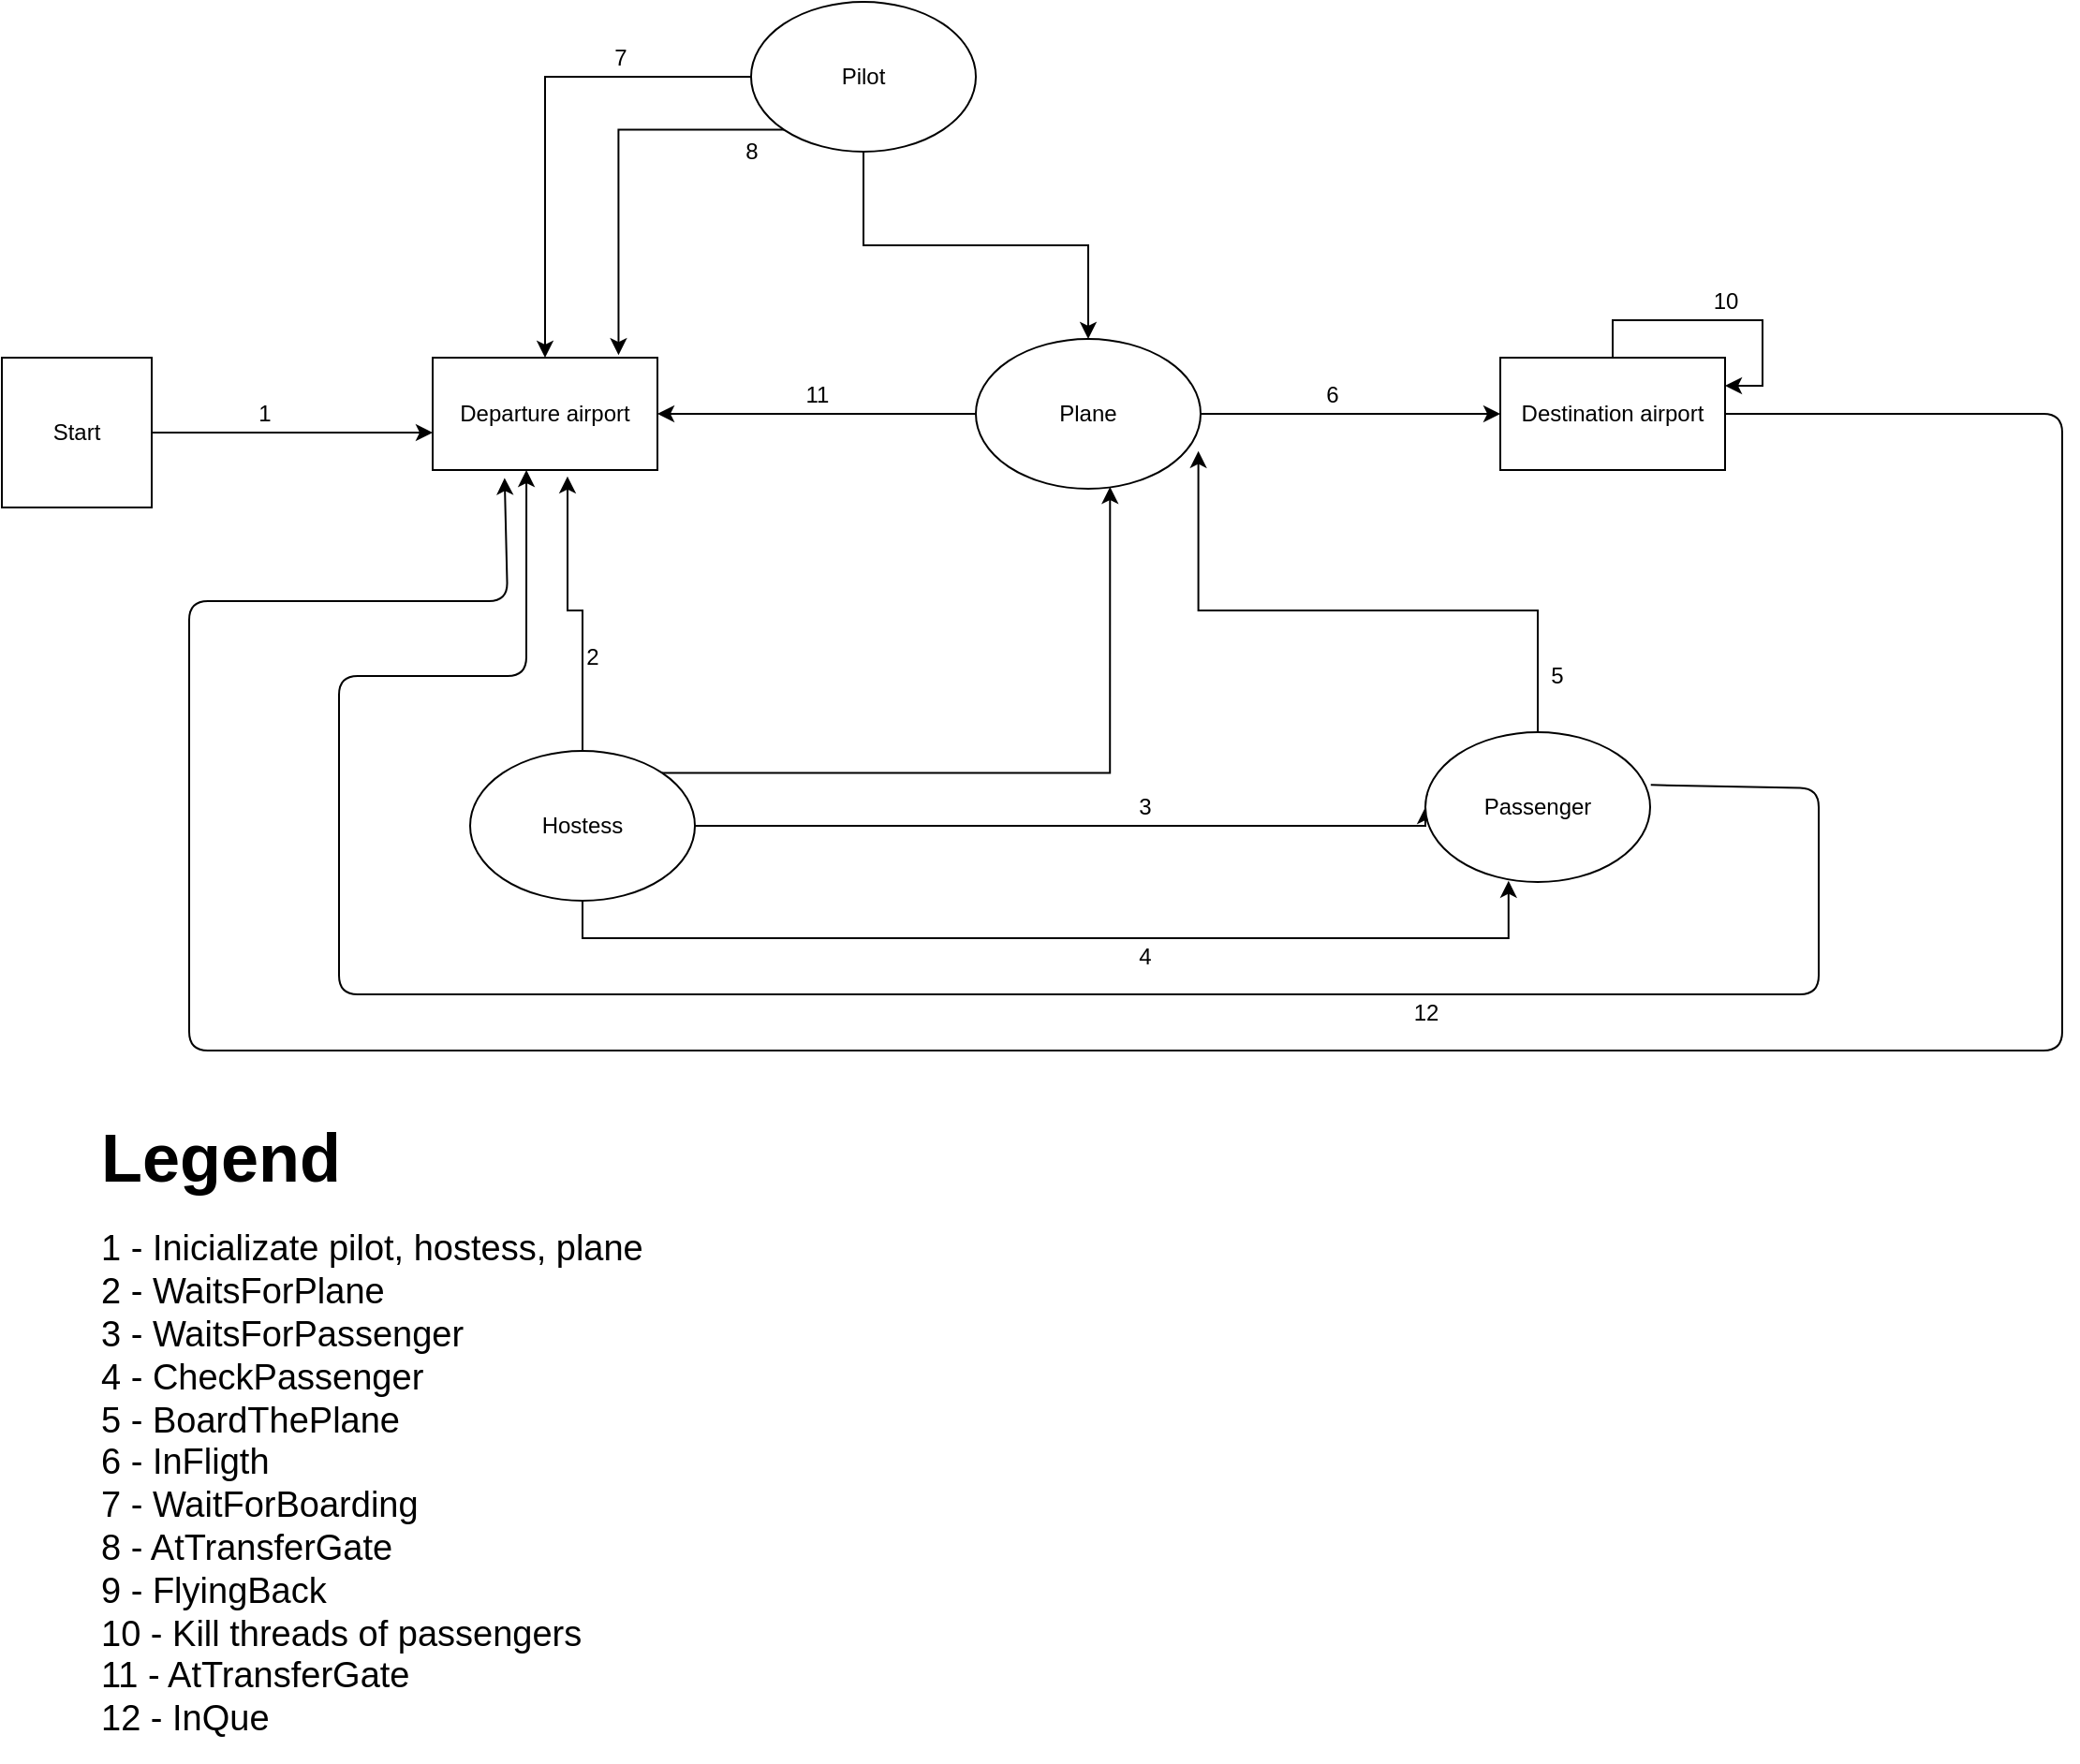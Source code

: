 <mxfile version="14.5.3" type="device"><diagram id="dO576nckKvQxUZjt-Aui" name="Page-1"><mxGraphModel dx="1038" dy="580" grid="1" gridSize="10" guides="1" tooltips="1" connect="1" arrows="1" fold="1" page="1" pageScale="1" pageWidth="850" pageHeight="1100" math="0" shadow="0"><root><mxCell id="0"/><mxCell id="1" parent="0"/><mxCell id="CtCaL9UsbF7_d5-naixD-13" style="edgeStyle=orthogonalEdgeStyle;rounded=0;orthogonalLoop=1;jettySize=auto;html=1;exitX=0.5;exitY=1;exitDx=0;exitDy=0;" edge="1" parent="1" source="CtCaL9UsbF7_d5-naixD-1" target="CtCaL9UsbF7_d5-naixD-12"><mxGeometry relative="1" as="geometry"/></mxCell><mxCell id="CtCaL9UsbF7_d5-naixD-32" style="edgeStyle=orthogonalEdgeStyle;rounded=0;orthogonalLoop=1;jettySize=auto;html=1;exitX=0;exitY=0.5;exitDx=0;exitDy=0;" edge="1" parent="1" source="CtCaL9UsbF7_d5-naixD-1" target="CtCaL9UsbF7_d5-naixD-4"><mxGeometry relative="1" as="geometry"/></mxCell><mxCell id="CtCaL9UsbF7_d5-naixD-33" style="edgeStyle=orthogonalEdgeStyle;rounded=0;orthogonalLoop=1;jettySize=auto;html=1;exitX=0;exitY=1;exitDx=0;exitDy=0;entryX=0.827;entryY=-0.023;entryDx=0;entryDy=0;entryPerimeter=0;" edge="1" parent="1" source="CtCaL9UsbF7_d5-naixD-1" target="CtCaL9UsbF7_d5-naixD-4"><mxGeometry relative="1" as="geometry"/></mxCell><mxCell id="CtCaL9UsbF7_d5-naixD-1" value="Pilot" style="ellipse;whiteSpace=wrap;html=1;" vertex="1" parent="1"><mxGeometry x="500" y="40" width="120" height="80" as="geometry"/></mxCell><mxCell id="CtCaL9UsbF7_d5-naixD-17" style="edgeStyle=orthogonalEdgeStyle;rounded=0;orthogonalLoop=1;jettySize=auto;html=1;exitX=0.5;exitY=0;exitDx=0;exitDy=0;entryX=0.6;entryY=1.057;entryDx=0;entryDy=0;entryPerimeter=0;" edge="1" parent="1" source="CtCaL9UsbF7_d5-naixD-2" target="CtCaL9UsbF7_d5-naixD-4"><mxGeometry relative="1" as="geometry"/></mxCell><mxCell id="CtCaL9UsbF7_d5-naixD-18" style="edgeStyle=orthogonalEdgeStyle;rounded=0;orthogonalLoop=1;jettySize=auto;html=1;exitX=1;exitY=0;exitDx=0;exitDy=0;entryX=0.597;entryY=0.988;entryDx=0;entryDy=0;entryPerimeter=0;" edge="1" parent="1" source="CtCaL9UsbF7_d5-naixD-2" target="CtCaL9UsbF7_d5-naixD-12"><mxGeometry relative="1" as="geometry"/></mxCell><mxCell id="CtCaL9UsbF7_d5-naixD-19" style="edgeStyle=orthogonalEdgeStyle;rounded=0;orthogonalLoop=1;jettySize=auto;html=1;exitX=1;exitY=0.5;exitDx=0;exitDy=0;entryX=0;entryY=0.5;entryDx=0;entryDy=0;" edge="1" parent="1" source="CtCaL9UsbF7_d5-naixD-2" target="CtCaL9UsbF7_d5-naixD-3"><mxGeometry relative="1" as="geometry"><Array as="points"><mxPoint x="860" y="480"/></Array></mxGeometry></mxCell><mxCell id="CtCaL9UsbF7_d5-naixD-29" style="edgeStyle=orthogonalEdgeStyle;rounded=0;orthogonalLoop=1;jettySize=auto;html=1;exitX=0.5;exitY=1;exitDx=0;exitDy=0;entryX=0.37;entryY=0.992;entryDx=0;entryDy=0;entryPerimeter=0;" edge="1" parent="1" source="CtCaL9UsbF7_d5-naixD-2" target="CtCaL9UsbF7_d5-naixD-3"><mxGeometry relative="1" as="geometry"/></mxCell><mxCell id="CtCaL9UsbF7_d5-naixD-2" value="Hostess" style="ellipse;whiteSpace=wrap;html=1;" vertex="1" parent="1"><mxGeometry x="350" y="440" width="120" height="80" as="geometry"/></mxCell><mxCell id="CtCaL9UsbF7_d5-naixD-20" style="edgeStyle=orthogonalEdgeStyle;rounded=0;orthogonalLoop=1;jettySize=auto;html=1;exitX=0.5;exitY=0;exitDx=0;exitDy=0;entryX=0.99;entryY=0.748;entryDx=0;entryDy=0;entryPerimeter=0;" edge="1" parent="1" source="CtCaL9UsbF7_d5-naixD-3" target="CtCaL9UsbF7_d5-naixD-12"><mxGeometry relative="1" as="geometry"/></mxCell><mxCell id="CtCaL9UsbF7_d5-naixD-3" value="Passenger" style="ellipse;whiteSpace=wrap;html=1;" vertex="1" parent="1"><mxGeometry x="860" y="430" width="120" height="80" as="geometry"/></mxCell><mxCell id="CtCaL9UsbF7_d5-naixD-4" value="Departure airport" style="rounded=0;whiteSpace=wrap;html=1;" vertex="1" parent="1"><mxGeometry x="330" y="230" width="120" height="60" as="geometry"/></mxCell><mxCell id="CtCaL9UsbF7_d5-naixD-5" value="Destination airport" style="rounded=0;whiteSpace=wrap;html=1;" vertex="1" parent="1"><mxGeometry x="900" y="230" width="120" height="60" as="geometry"/></mxCell><mxCell id="CtCaL9UsbF7_d5-naixD-6" value="Start&lt;br&gt;" style="whiteSpace=wrap;html=1;aspect=fixed;" vertex="1" parent="1"><mxGeometry x="100" y="230" width="80" height="80" as="geometry"/></mxCell><mxCell id="CtCaL9UsbF7_d5-naixD-14" style="edgeStyle=orthogonalEdgeStyle;rounded=0;orthogonalLoop=1;jettySize=auto;html=1;exitX=0;exitY=0.5;exitDx=0;exitDy=0;entryX=1;entryY=0.5;entryDx=0;entryDy=0;" edge="1" parent="1" source="CtCaL9UsbF7_d5-naixD-12" target="CtCaL9UsbF7_d5-naixD-4"><mxGeometry relative="1" as="geometry"/></mxCell><mxCell id="CtCaL9UsbF7_d5-naixD-16" style="edgeStyle=orthogonalEdgeStyle;rounded=0;orthogonalLoop=1;jettySize=auto;html=1;exitX=1;exitY=0.5;exitDx=0;exitDy=0;entryX=0;entryY=0.5;entryDx=0;entryDy=0;" edge="1" parent="1" source="CtCaL9UsbF7_d5-naixD-12" target="CtCaL9UsbF7_d5-naixD-5"><mxGeometry relative="1" as="geometry"/></mxCell><mxCell id="CtCaL9UsbF7_d5-naixD-12" value="Plane" style="ellipse;whiteSpace=wrap;html=1;" vertex="1" parent="1"><mxGeometry x="620" y="220" width="120" height="80" as="geometry"/></mxCell><mxCell id="CtCaL9UsbF7_d5-naixD-23" value="1" style="text;html=1;align=center;verticalAlign=middle;resizable=0;points=[];autosize=1;" vertex="1" parent="1"><mxGeometry x="230" y="250" width="20" height="20" as="geometry"/></mxCell><mxCell id="CtCaL9UsbF7_d5-naixD-25" value="2" style="text;html=1;align=center;verticalAlign=middle;resizable=0;points=[];autosize=1;" vertex="1" parent="1"><mxGeometry x="405" y="380" width="20" height="20" as="geometry"/></mxCell><mxCell id="CtCaL9UsbF7_d5-naixD-26" value="&lt;h1&gt;&lt;font style=&quot;font-size: 36px&quot;&gt;Legend&lt;/font&gt;&lt;/h1&gt;&lt;div&gt;&lt;font style=&quot;font-size: 19px&quot;&gt;1 - Inicializate pilot, hostess, plane&lt;/font&gt;&lt;/div&gt;&lt;div&gt;&lt;font style=&quot;font-size: 19px&quot;&gt;2 - WaitsForPlane&lt;/font&gt;&lt;/div&gt;&lt;div&gt;&lt;font style=&quot;font-size: 19px&quot;&gt;3 - WaitsForPassenger&lt;/font&gt;&lt;/div&gt;&lt;div&gt;&lt;font style=&quot;font-size: 19px&quot;&gt;4 - CheckPassenger&lt;/font&gt;&lt;/div&gt;&lt;div&gt;&lt;font style=&quot;font-size: 19px&quot;&gt;5 - BoardThePlane&lt;/font&gt;&lt;/div&gt;&lt;div&gt;&lt;span style=&quot;font-size: 19px&quot;&gt;6 - InFligth&amp;nbsp;&lt;/span&gt;&lt;/div&gt;&lt;div&gt;&lt;span style=&quot;font-size: 19px&quot;&gt;7 - WaitForBoarding&lt;/span&gt;&lt;/div&gt;&lt;div&gt;&lt;span style=&quot;font-size: 19px&quot;&gt;8 - AtTransferGate&lt;/span&gt;&lt;/div&gt;&lt;div&gt;&lt;span style=&quot;font-size: 19px&quot;&gt;9 - FlyingBack&lt;/span&gt;&lt;/div&gt;&lt;div&gt;&lt;span style=&quot;font-size: 19px&quot;&gt;10 - Kill threads of passengers&lt;/span&gt;&lt;/div&gt;&lt;div&gt;&lt;span style=&quot;font-size: 19px&quot;&gt;11 - AtTransferGate&lt;/span&gt;&lt;/div&gt;&lt;div&gt;&lt;span style=&quot;font-size: 19px&quot;&gt;12 - InQue&lt;/span&gt;&lt;/div&gt;" style="text;html=1;strokeColor=none;fillColor=none;spacing=5;spacingTop=-20;whiteSpace=wrap;overflow=hidden;rounded=0;" vertex="1" parent="1"><mxGeometry x="147.5" y="630" width="492.5" height="350" as="geometry"/></mxCell><mxCell id="CtCaL9UsbF7_d5-naixD-27" value="3" style="text;html=1;align=center;verticalAlign=middle;resizable=0;points=[];autosize=1;" vertex="1" parent="1"><mxGeometry x="700" y="460" width="20" height="20" as="geometry"/></mxCell><mxCell id="CtCaL9UsbF7_d5-naixD-28" value="5" style="text;html=1;align=center;verticalAlign=middle;resizable=0;points=[];autosize=1;" vertex="1" parent="1"><mxGeometry x="920" y="390" width="20" height="20" as="geometry"/></mxCell><mxCell id="CtCaL9UsbF7_d5-naixD-30" value="4" style="text;html=1;align=center;verticalAlign=middle;resizable=0;points=[];autosize=1;" vertex="1" parent="1"><mxGeometry x="700" y="540" width="20" height="20" as="geometry"/></mxCell><mxCell id="CtCaL9UsbF7_d5-naixD-31" value="6" style="text;html=1;align=center;verticalAlign=middle;resizable=0;points=[];autosize=1;" vertex="1" parent="1"><mxGeometry x="800" y="240" width="20" height="20" as="geometry"/></mxCell><mxCell id="CtCaL9UsbF7_d5-naixD-34" value="7" style="text;html=1;align=center;verticalAlign=middle;resizable=0;points=[];autosize=1;" vertex="1" parent="1"><mxGeometry x="420" y="60" width="20" height="20" as="geometry"/></mxCell><mxCell id="CtCaL9UsbF7_d5-naixD-35" value="8" style="text;html=1;align=center;verticalAlign=middle;resizable=0;points=[];autosize=1;" vertex="1" parent="1"><mxGeometry x="490" y="110" width="20" height="20" as="geometry"/></mxCell><mxCell id="CtCaL9UsbF7_d5-naixD-40" value="" style="endArrow=classic;html=1;exitX=1;exitY=0.5;exitDx=0;exitDy=0;entryX=0.32;entryY=1.07;entryDx=0;entryDy=0;entryPerimeter=0;" edge="1" parent="1" source="CtCaL9UsbF7_d5-naixD-5" target="CtCaL9UsbF7_d5-naixD-4"><mxGeometry width="50" height="50" relative="1" as="geometry"><mxPoint x="1030" y="270" as="sourcePoint"/><mxPoint x="370" y="300" as="targetPoint"/><Array as="points"><mxPoint x="1200" y="260"/><mxPoint x="1200" y="600"/><mxPoint x="200" y="600"/><mxPoint x="200" y="360"/><mxPoint x="370" y="360"/></Array></mxGeometry></mxCell><mxCell id="CtCaL9UsbF7_d5-naixD-42" value="" style="endArrow=classic;html=1;entryX=0;entryY=0.667;entryDx=0;entryDy=0;exitX=1;exitY=0.5;exitDx=0;exitDy=0;entryPerimeter=0;" edge="1" parent="1" source="CtCaL9UsbF7_d5-naixD-6" target="CtCaL9UsbF7_d5-naixD-4"><mxGeometry width="50" height="50" relative="1" as="geometry"><mxPoint x="230" y="330" as="sourcePoint"/><mxPoint x="280" y="280" as="targetPoint"/></mxGeometry></mxCell><mxCell id="CtCaL9UsbF7_d5-naixD-46" style="edgeStyle=orthogonalEdgeStyle;rounded=0;orthogonalLoop=1;jettySize=auto;html=1;exitX=0.5;exitY=0;exitDx=0;exitDy=0;entryX=1;entryY=0.25;entryDx=0;entryDy=0;" edge="1" parent="1" source="CtCaL9UsbF7_d5-naixD-5" target="CtCaL9UsbF7_d5-naixD-5"><mxGeometry relative="1" as="geometry"/></mxCell><mxCell id="CtCaL9UsbF7_d5-naixD-47" value="10" style="text;html=1;align=center;verticalAlign=middle;resizable=0;points=[];autosize=1;" vertex="1" parent="1"><mxGeometry x="1005" y="190" width="30" height="20" as="geometry"/></mxCell><mxCell id="CtCaL9UsbF7_d5-naixD-48" value="11" style="text;html=1;align=center;verticalAlign=middle;resizable=0;points=[];autosize=1;" vertex="1" parent="1"><mxGeometry x="520" y="240" width="30" height="20" as="geometry"/></mxCell><mxCell id="CtCaL9UsbF7_d5-naixD-50" value="" style="endArrow=classic;html=1;exitX=1.003;exitY=0.352;exitDx=0;exitDy=0;exitPerimeter=0;entryX=0.417;entryY=1;entryDx=0;entryDy=0;entryPerimeter=0;" edge="1" parent="1" source="CtCaL9UsbF7_d5-naixD-3" target="CtCaL9UsbF7_d5-naixD-4"><mxGeometry width="50" height="50" relative="1" as="geometry"><mxPoint x="1020" y="460" as="sourcePoint"/><mxPoint x="380" y="330" as="targetPoint"/><Array as="points"><mxPoint x="1070" y="460"/><mxPoint x="1070" y="570"/><mxPoint x="280" y="570"/><mxPoint x="280" y="400"/><mxPoint x="350" y="400"/><mxPoint x="380" y="400"/></Array></mxGeometry></mxCell><mxCell id="CtCaL9UsbF7_d5-naixD-51" value="12&lt;br&gt;" style="text;html=1;align=center;verticalAlign=middle;resizable=0;points=[];autosize=1;" vertex="1" parent="1"><mxGeometry x="845" y="570" width="30" height="20" as="geometry"/></mxCell></root></mxGraphModel></diagram></mxfile>